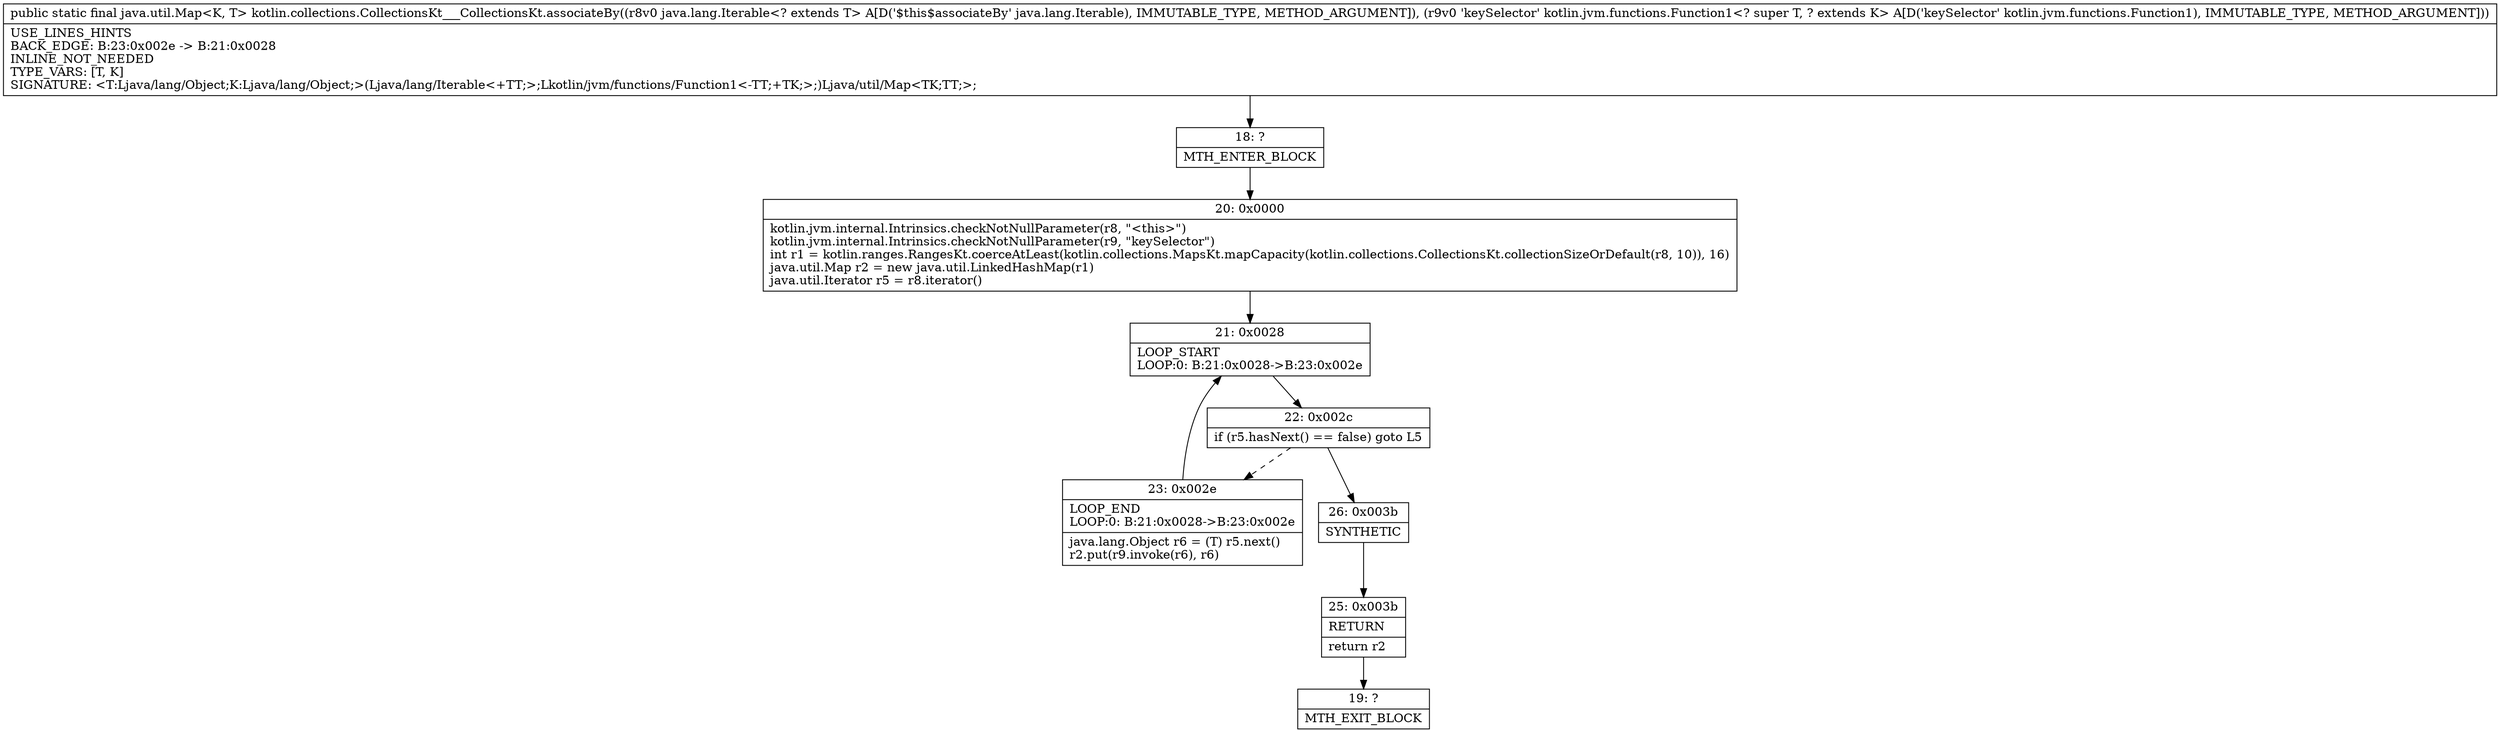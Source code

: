 digraph "CFG forkotlin.collections.CollectionsKt___CollectionsKt.associateBy(Ljava\/lang\/Iterable;Lkotlin\/jvm\/functions\/Function1;)Ljava\/util\/Map;" {
Node_18 [shape=record,label="{18\:\ ?|MTH_ENTER_BLOCK\l}"];
Node_20 [shape=record,label="{20\:\ 0x0000|kotlin.jvm.internal.Intrinsics.checkNotNullParameter(r8, \"\<this\>\")\lkotlin.jvm.internal.Intrinsics.checkNotNullParameter(r9, \"keySelector\")\lint r1 = kotlin.ranges.RangesKt.coerceAtLeast(kotlin.collections.MapsKt.mapCapacity(kotlin.collections.CollectionsKt.collectionSizeOrDefault(r8, 10)), 16)\ljava.util.Map r2 = new java.util.LinkedHashMap(r1)\ljava.util.Iterator r5 = r8.iterator()\l}"];
Node_21 [shape=record,label="{21\:\ 0x0028|LOOP_START\lLOOP:0: B:21:0x0028\-\>B:23:0x002e\l}"];
Node_22 [shape=record,label="{22\:\ 0x002c|if (r5.hasNext() == false) goto L5\l}"];
Node_23 [shape=record,label="{23\:\ 0x002e|LOOP_END\lLOOP:0: B:21:0x0028\-\>B:23:0x002e\l|java.lang.Object r6 = (T) r5.next()\lr2.put(r9.invoke(r6), r6)\l}"];
Node_26 [shape=record,label="{26\:\ 0x003b|SYNTHETIC\l}"];
Node_25 [shape=record,label="{25\:\ 0x003b|RETURN\l|return r2\l}"];
Node_19 [shape=record,label="{19\:\ ?|MTH_EXIT_BLOCK\l}"];
MethodNode[shape=record,label="{public static final java.util.Map\<K, T\> kotlin.collections.CollectionsKt___CollectionsKt.associateBy((r8v0 java.lang.Iterable\<? extends T\> A[D('$this$associateBy' java.lang.Iterable), IMMUTABLE_TYPE, METHOD_ARGUMENT]), (r9v0 'keySelector' kotlin.jvm.functions.Function1\<? super T, ? extends K\> A[D('keySelector' kotlin.jvm.functions.Function1), IMMUTABLE_TYPE, METHOD_ARGUMENT]))  | USE_LINES_HINTS\lBACK_EDGE: B:23:0x002e \-\> B:21:0x0028\lINLINE_NOT_NEEDED\lTYPE_VARS: [T, K]\lSIGNATURE: \<T:Ljava\/lang\/Object;K:Ljava\/lang\/Object;\>(Ljava\/lang\/Iterable\<+TT;\>;Lkotlin\/jvm\/functions\/Function1\<\-TT;+TK;\>;)Ljava\/util\/Map\<TK;TT;\>;\l}"];
MethodNode -> Node_18;Node_18 -> Node_20;
Node_20 -> Node_21;
Node_21 -> Node_22;
Node_22 -> Node_23[style=dashed];
Node_22 -> Node_26;
Node_23 -> Node_21;
Node_26 -> Node_25;
Node_25 -> Node_19;
}


